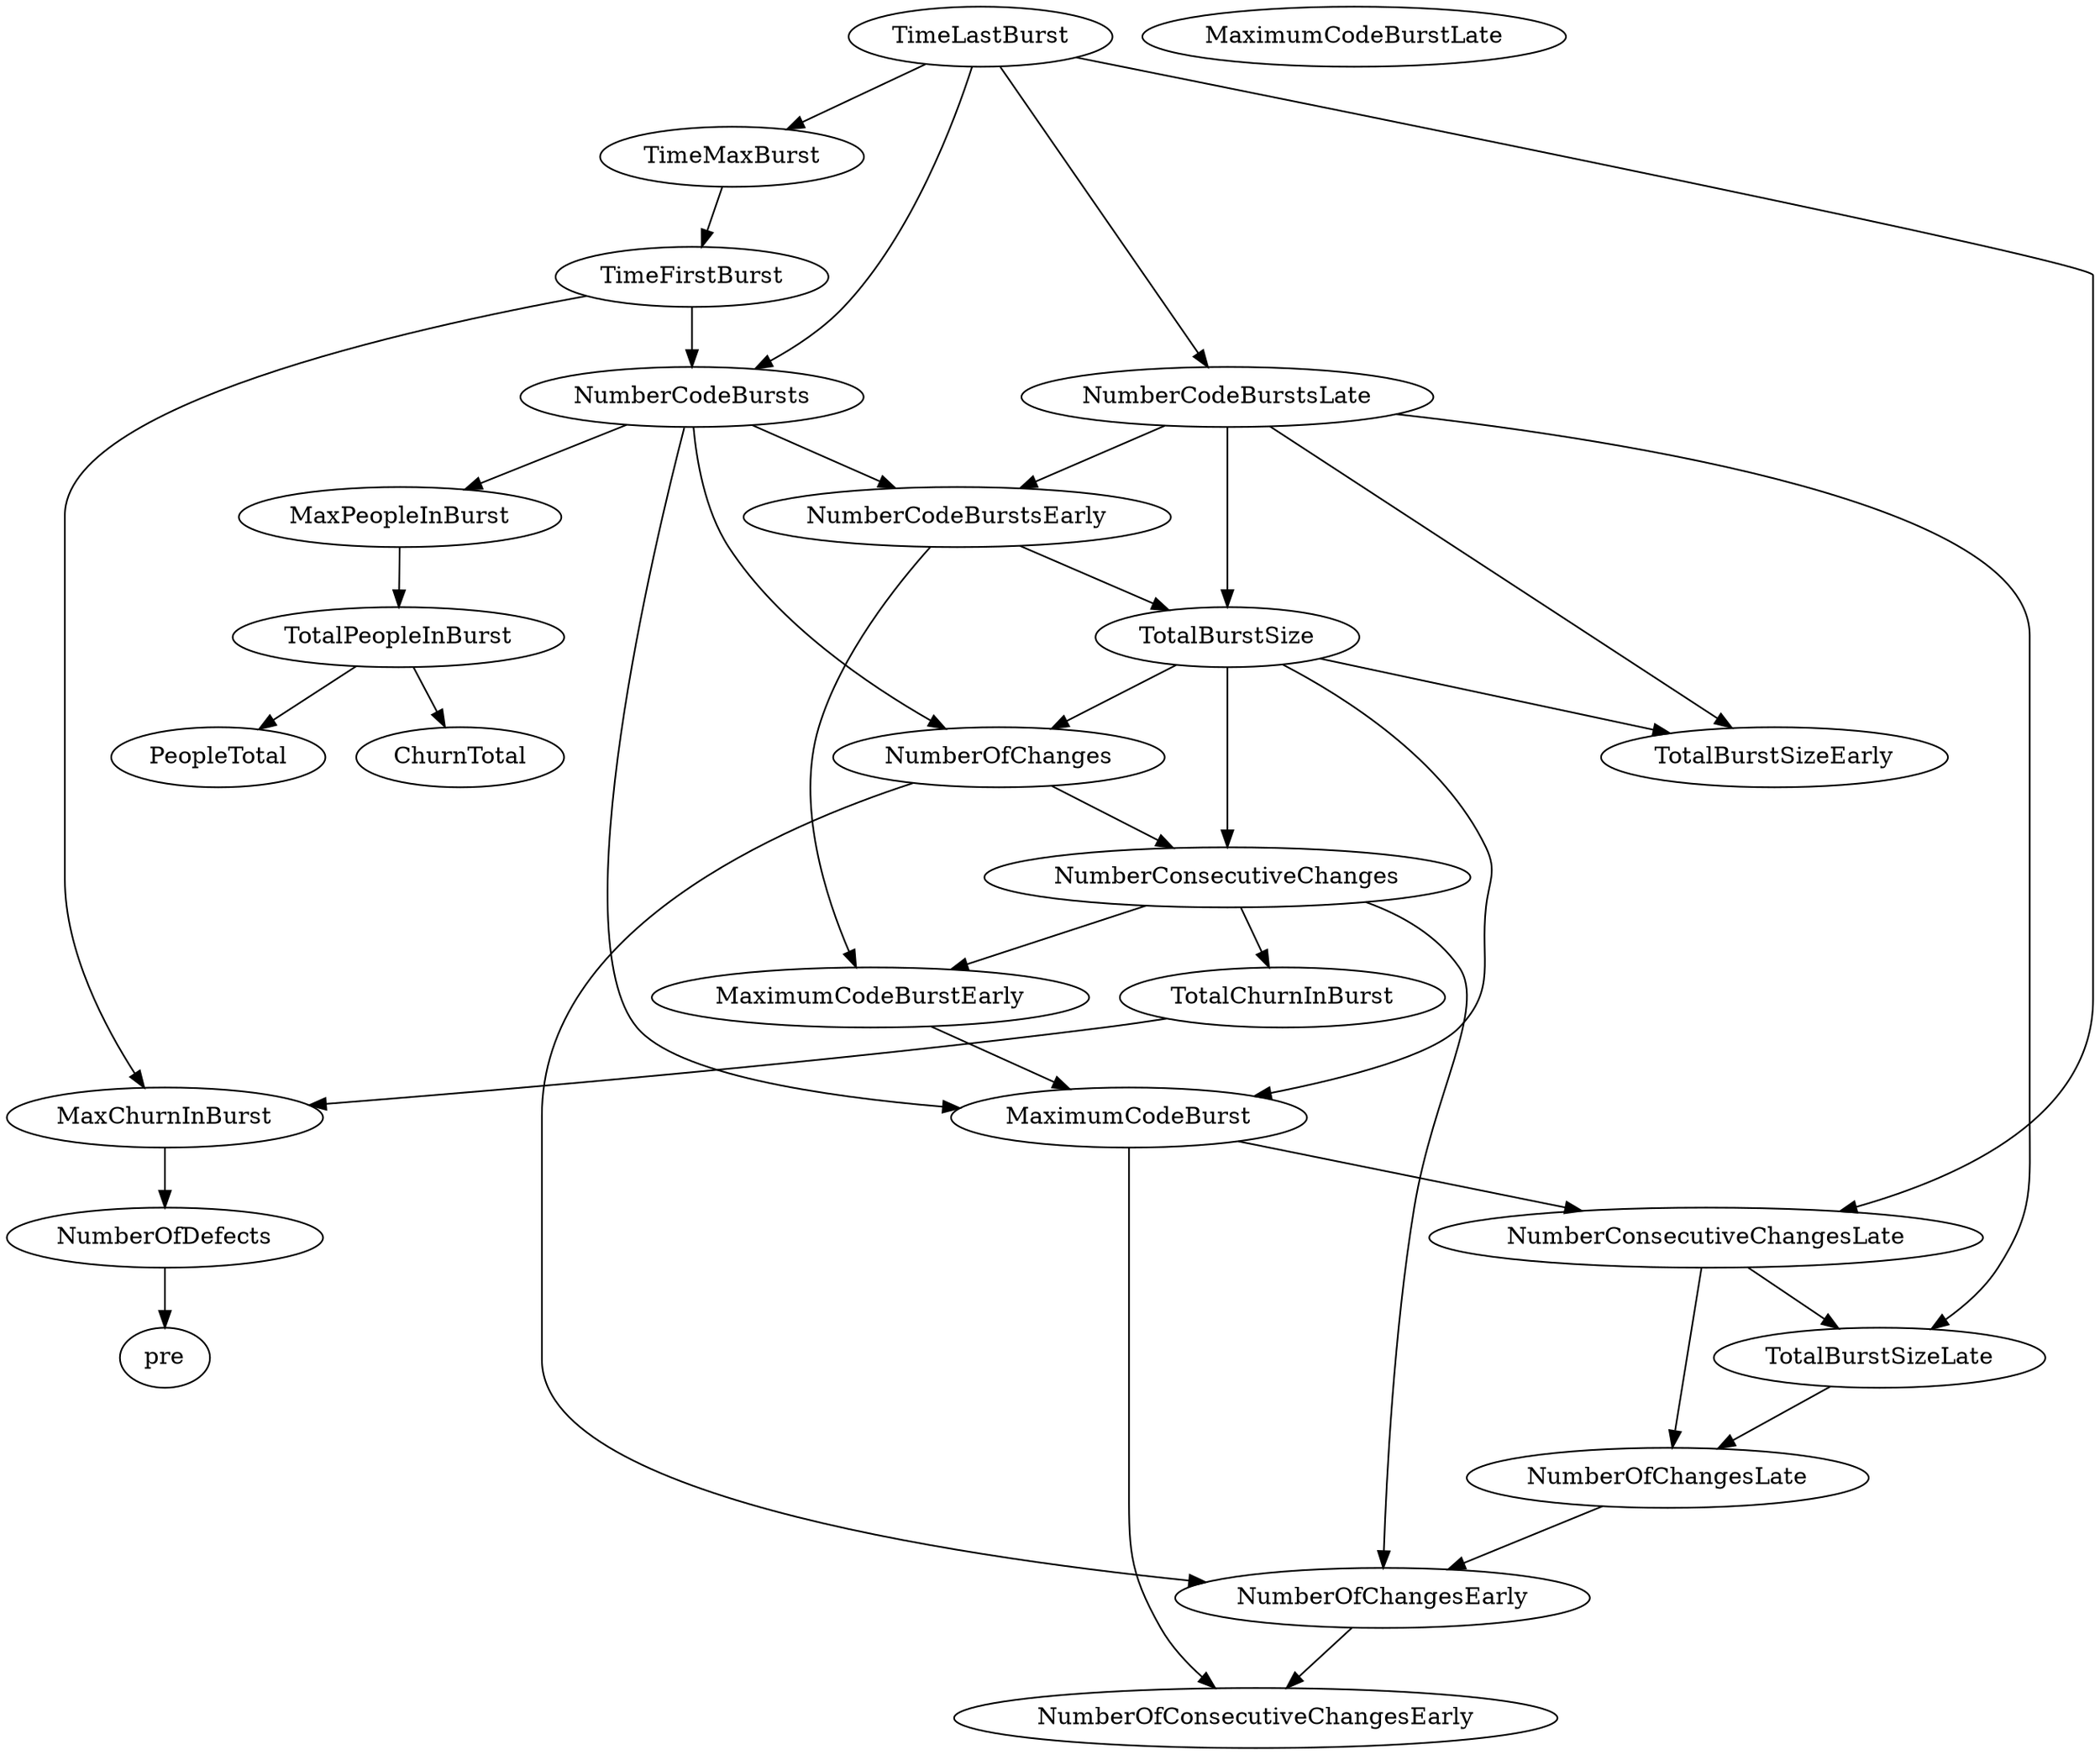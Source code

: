digraph {
   TotalPeopleInBurst;
   MaximumCodeBurstLate;
   NumberOfChanges;
   MaxPeopleInBurst;
   TotalBurstSizeLate;
   NumberCodeBurstsLate;
   NumberOfChangesLate;
   NumberOfChangesEarly;
   MaxChurnInBurst;
   MaximumCodeBurstEarly;
   NumberCodeBurstsEarly;
   TimeFirstBurst;
   TotalChurnInBurst;
   ChurnTotal;
   MaximumCodeBurst;
   NumberOfConsecutiveChangesEarly;
   NumberConsecutiveChangesLate;
   TotalBurstSizeEarly;
   TotalBurstSize;
   TimeMaxBurst;
   NumberConsecutiveChanges;
   TimeLastBurst;
   NumberCodeBursts;
   PeopleTotal;
   pre;
   NumberOfDefects;
   TotalPeopleInBurst -> ChurnTotal;
   TotalPeopleInBurst -> PeopleTotal;
   NumberOfChanges -> NumberOfChangesEarly;
   NumberOfChanges -> NumberConsecutiveChanges;
   MaxPeopleInBurst -> TotalPeopleInBurst;
   TotalBurstSizeLate -> NumberOfChangesLate;
   NumberCodeBurstsLate -> TotalBurstSizeLate;
   NumberCodeBurstsLate -> NumberCodeBurstsEarly;
   NumberCodeBurstsLate -> TotalBurstSizeEarly;
   NumberCodeBurstsLate -> TotalBurstSize;
   NumberOfChangesLate -> NumberOfChangesEarly;
   NumberOfChangesEarly -> NumberOfConsecutiveChangesEarly;
   MaxChurnInBurst -> NumberOfDefects;
   MaximumCodeBurstEarly -> MaximumCodeBurst;
   NumberCodeBurstsEarly -> MaximumCodeBurstEarly;
   NumberCodeBurstsEarly -> TotalBurstSize;
   TimeFirstBurst -> MaxChurnInBurst;
   TimeFirstBurst -> NumberCodeBursts;
   TotalChurnInBurst -> MaxChurnInBurst;
   MaximumCodeBurst -> NumberOfConsecutiveChangesEarly;
   MaximumCodeBurst -> NumberConsecutiveChangesLate;
   NumberConsecutiveChangesLate -> TotalBurstSizeLate;
   NumberConsecutiveChangesLate -> NumberOfChangesLate;
   TotalBurstSize -> NumberOfChanges;
   TotalBurstSize -> MaximumCodeBurst;
   TotalBurstSize -> TotalBurstSizeEarly;
   TotalBurstSize -> NumberConsecutiveChanges;
   TimeMaxBurst -> TimeFirstBurst;
   NumberConsecutiveChanges -> NumberOfChangesEarly;
   NumberConsecutiveChanges -> MaximumCodeBurstEarly;
   NumberConsecutiveChanges -> TotalChurnInBurst;
   TimeLastBurst -> NumberCodeBurstsLate;
   TimeLastBurst -> NumberConsecutiveChangesLate;
   TimeLastBurst -> TimeMaxBurst;
   TimeLastBurst -> NumberCodeBursts;
   NumberCodeBursts -> NumberOfChanges;
   NumberCodeBursts -> MaxPeopleInBurst;
   NumberCodeBursts -> NumberCodeBurstsEarly;
   NumberCodeBursts -> MaximumCodeBurst;
   NumberOfDefects -> pre;
}
